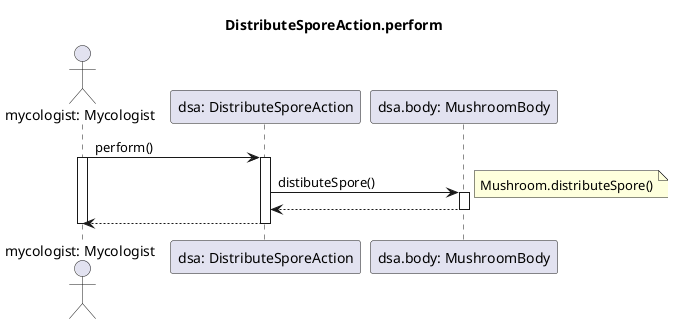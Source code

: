 @startuml Distribute Spore Action
title DistributeSporeAction.perform

actor "mycologist: Mycologist" as mycologist 
participant "dsa: DistributeSporeAction" as dsa
participant "dsa.body: MushroomBody" as mb

mycologist -> dsa: perform()
activate mycologist
activate dsa

dsa -> mb: distibuteSpore()
activate mb

note right: Mushroom.distributeSpore()

mb --> dsa 
deactivate mb

mycologist <-- dsa
deactivate dsa
deactivate mycologist


@enduml
